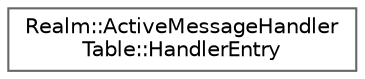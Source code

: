 digraph "Graphical Class Hierarchy"
{
 // LATEX_PDF_SIZE
  bgcolor="transparent";
  edge [fontname=Helvetica,fontsize=10,labelfontname=Helvetica,labelfontsize=10];
  node [fontname=Helvetica,fontsize=10,shape=box,height=0.2,width=0.4];
  rankdir="LR";
  Node0 [id="Node000000",label="Realm::ActiveMessageHandler\lTable::HandlerEntry",height=0.2,width=0.4,color="grey40", fillcolor="white", style="filled",URL="$structRealm_1_1ActiveMessageHandlerTable_1_1HandlerEntry.html",tooltip=" "];
}
